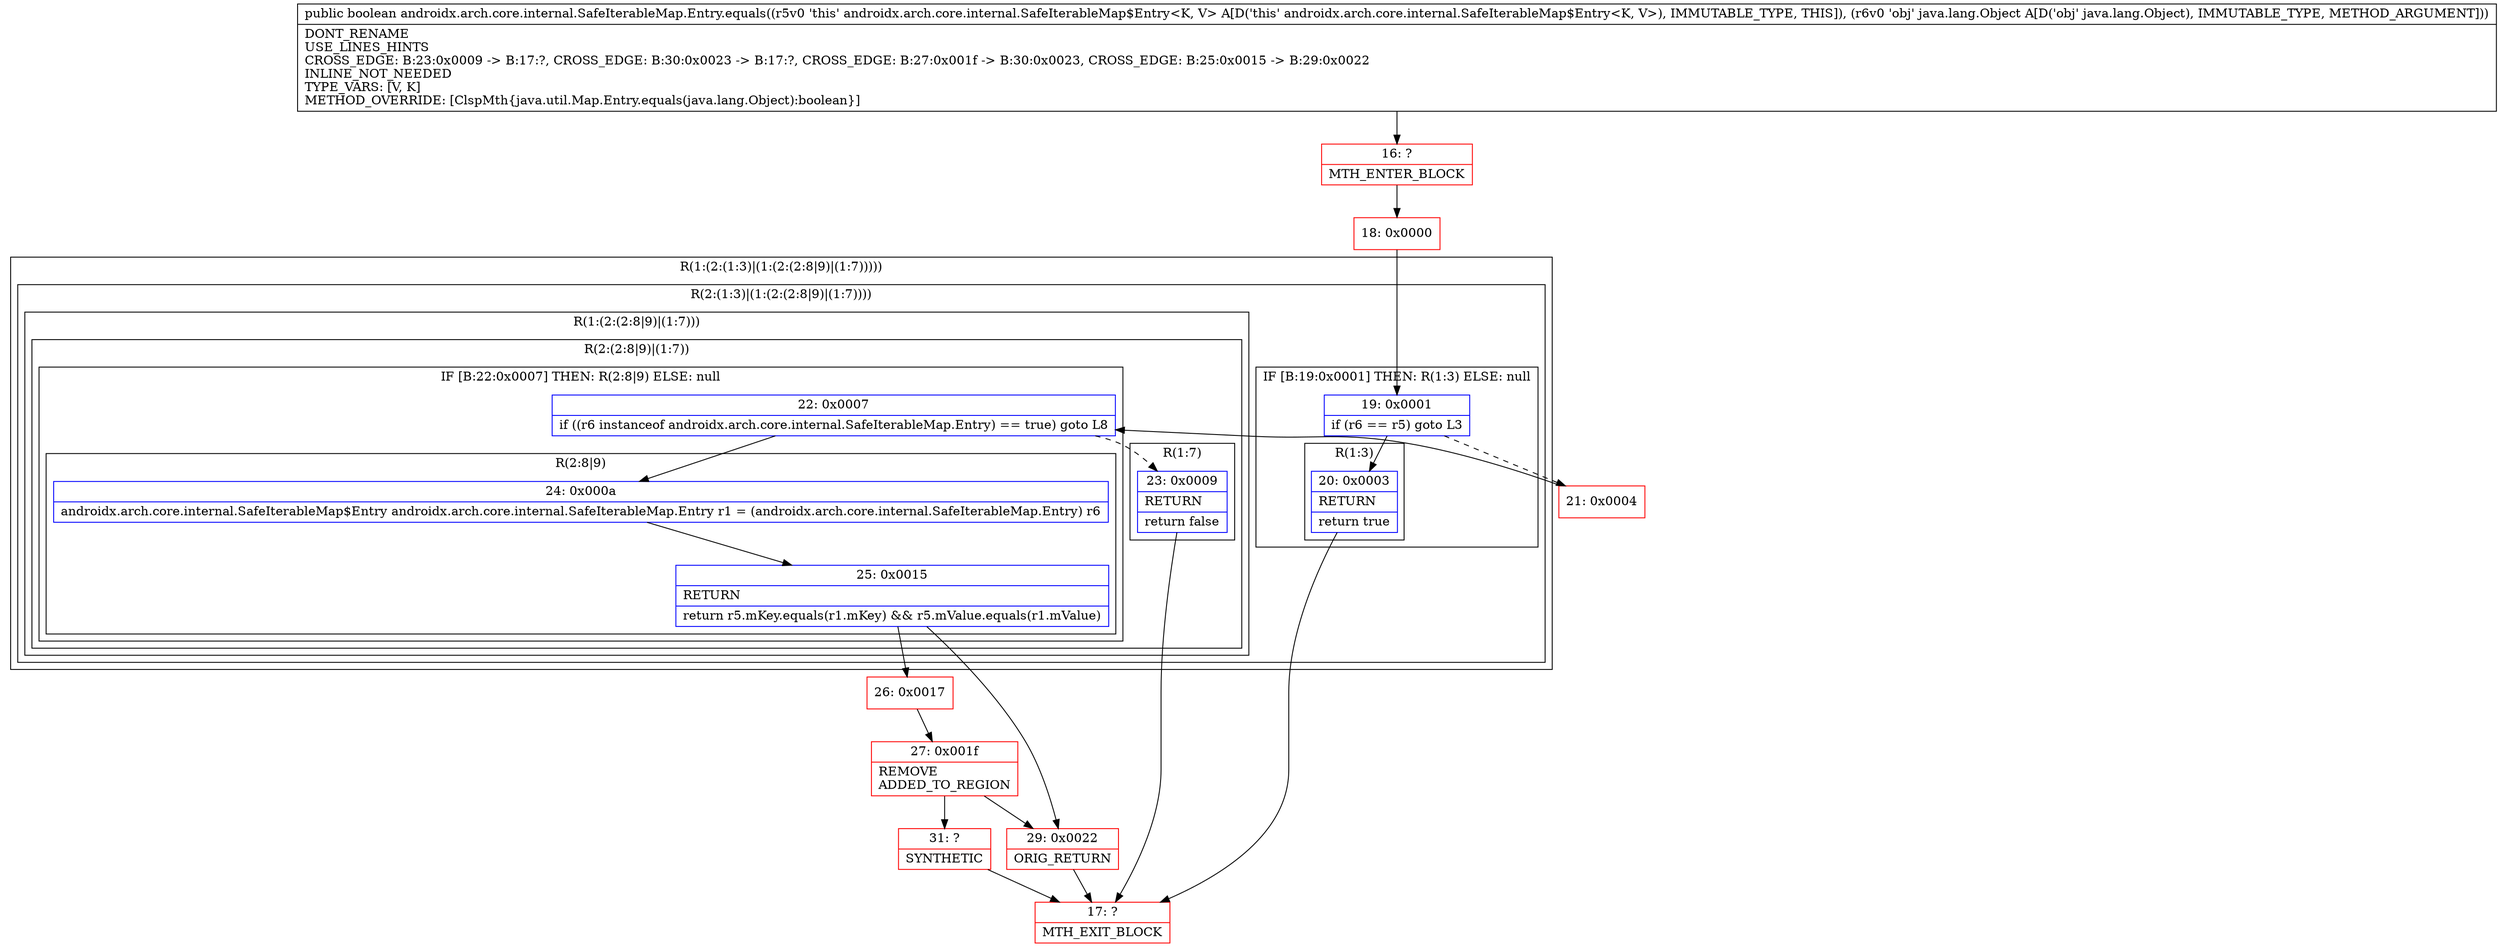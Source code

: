 digraph "CFG forandroidx.arch.core.internal.SafeIterableMap.Entry.equals(Ljava\/lang\/Object;)Z" {
subgraph cluster_Region_115664517 {
label = "R(1:(2:(1:3)|(1:(2:(2:8|9)|(1:7)))))";
node [shape=record,color=blue];
subgraph cluster_Region_405443629 {
label = "R(2:(1:3)|(1:(2:(2:8|9)|(1:7))))";
node [shape=record,color=blue];
subgraph cluster_IfRegion_389674466 {
label = "IF [B:19:0x0001] THEN: R(1:3) ELSE: null";
node [shape=record,color=blue];
Node_19 [shape=record,label="{19\:\ 0x0001|if (r6 == r5) goto L3\l}"];
subgraph cluster_Region_336237418 {
label = "R(1:3)";
node [shape=record,color=blue];
Node_20 [shape=record,label="{20\:\ 0x0003|RETURN\l|return true\l}"];
}
}
subgraph cluster_Region_905678752 {
label = "R(1:(2:(2:8|9)|(1:7)))";
node [shape=record,color=blue];
subgraph cluster_Region_2034040526 {
label = "R(2:(2:8|9)|(1:7))";
node [shape=record,color=blue];
subgraph cluster_IfRegion_561152750 {
label = "IF [B:22:0x0007] THEN: R(2:8|9) ELSE: null";
node [shape=record,color=blue];
Node_22 [shape=record,label="{22\:\ 0x0007|if ((r6 instanceof androidx.arch.core.internal.SafeIterableMap.Entry) == true) goto L8\l}"];
subgraph cluster_Region_1693700396 {
label = "R(2:8|9)";
node [shape=record,color=blue];
Node_24 [shape=record,label="{24\:\ 0x000a|androidx.arch.core.internal.SafeIterableMap$Entry androidx.arch.core.internal.SafeIterableMap.Entry r1 = (androidx.arch.core.internal.SafeIterableMap.Entry) r6\l}"];
Node_25 [shape=record,label="{25\:\ 0x0015|RETURN\l|return r5.mKey.equals(r1.mKey) && r5.mValue.equals(r1.mValue)\l}"];
}
}
subgraph cluster_Region_1638122601 {
label = "R(1:7)";
node [shape=record,color=blue];
Node_23 [shape=record,label="{23\:\ 0x0009|RETURN\l|return false\l}"];
}
}
}
}
}
Node_16 [shape=record,color=red,label="{16\:\ ?|MTH_ENTER_BLOCK\l}"];
Node_18 [shape=record,color=red,label="{18\:\ 0x0000}"];
Node_17 [shape=record,color=red,label="{17\:\ ?|MTH_EXIT_BLOCK\l}"];
Node_21 [shape=record,color=red,label="{21\:\ 0x0004}"];
Node_26 [shape=record,color=red,label="{26\:\ 0x0017}"];
Node_27 [shape=record,color=red,label="{27\:\ 0x001f|REMOVE\lADDED_TO_REGION\l}"];
Node_31 [shape=record,color=red,label="{31\:\ ?|SYNTHETIC\l}"];
Node_29 [shape=record,color=red,label="{29\:\ 0x0022|ORIG_RETURN\l}"];
MethodNode[shape=record,label="{public boolean androidx.arch.core.internal.SafeIterableMap.Entry.equals((r5v0 'this' androidx.arch.core.internal.SafeIterableMap$Entry\<K, V\> A[D('this' androidx.arch.core.internal.SafeIterableMap$Entry\<K, V\>), IMMUTABLE_TYPE, THIS]), (r6v0 'obj' java.lang.Object A[D('obj' java.lang.Object), IMMUTABLE_TYPE, METHOD_ARGUMENT]))  | DONT_RENAME\lUSE_LINES_HINTS\lCROSS_EDGE: B:23:0x0009 \-\> B:17:?, CROSS_EDGE: B:30:0x0023 \-\> B:17:?, CROSS_EDGE: B:27:0x001f \-\> B:30:0x0023, CROSS_EDGE: B:25:0x0015 \-\> B:29:0x0022\lINLINE_NOT_NEEDED\lTYPE_VARS: [V, K]\lMETHOD_OVERRIDE: [ClspMth\{java.util.Map.Entry.equals(java.lang.Object):boolean\}]\l}"];
MethodNode -> Node_16;Node_19 -> Node_20;
Node_19 -> Node_21[style=dashed];
Node_20 -> Node_17;
Node_22 -> Node_23[style=dashed];
Node_22 -> Node_24;
Node_24 -> Node_25;
Node_25 -> Node_26;
Node_25 -> Node_29;
Node_23 -> Node_17;
Node_16 -> Node_18;
Node_18 -> Node_19;
Node_21 -> Node_22;
Node_26 -> Node_27;
Node_27 -> Node_29;
Node_27 -> Node_31;
Node_31 -> Node_17;
Node_29 -> Node_17;
}

